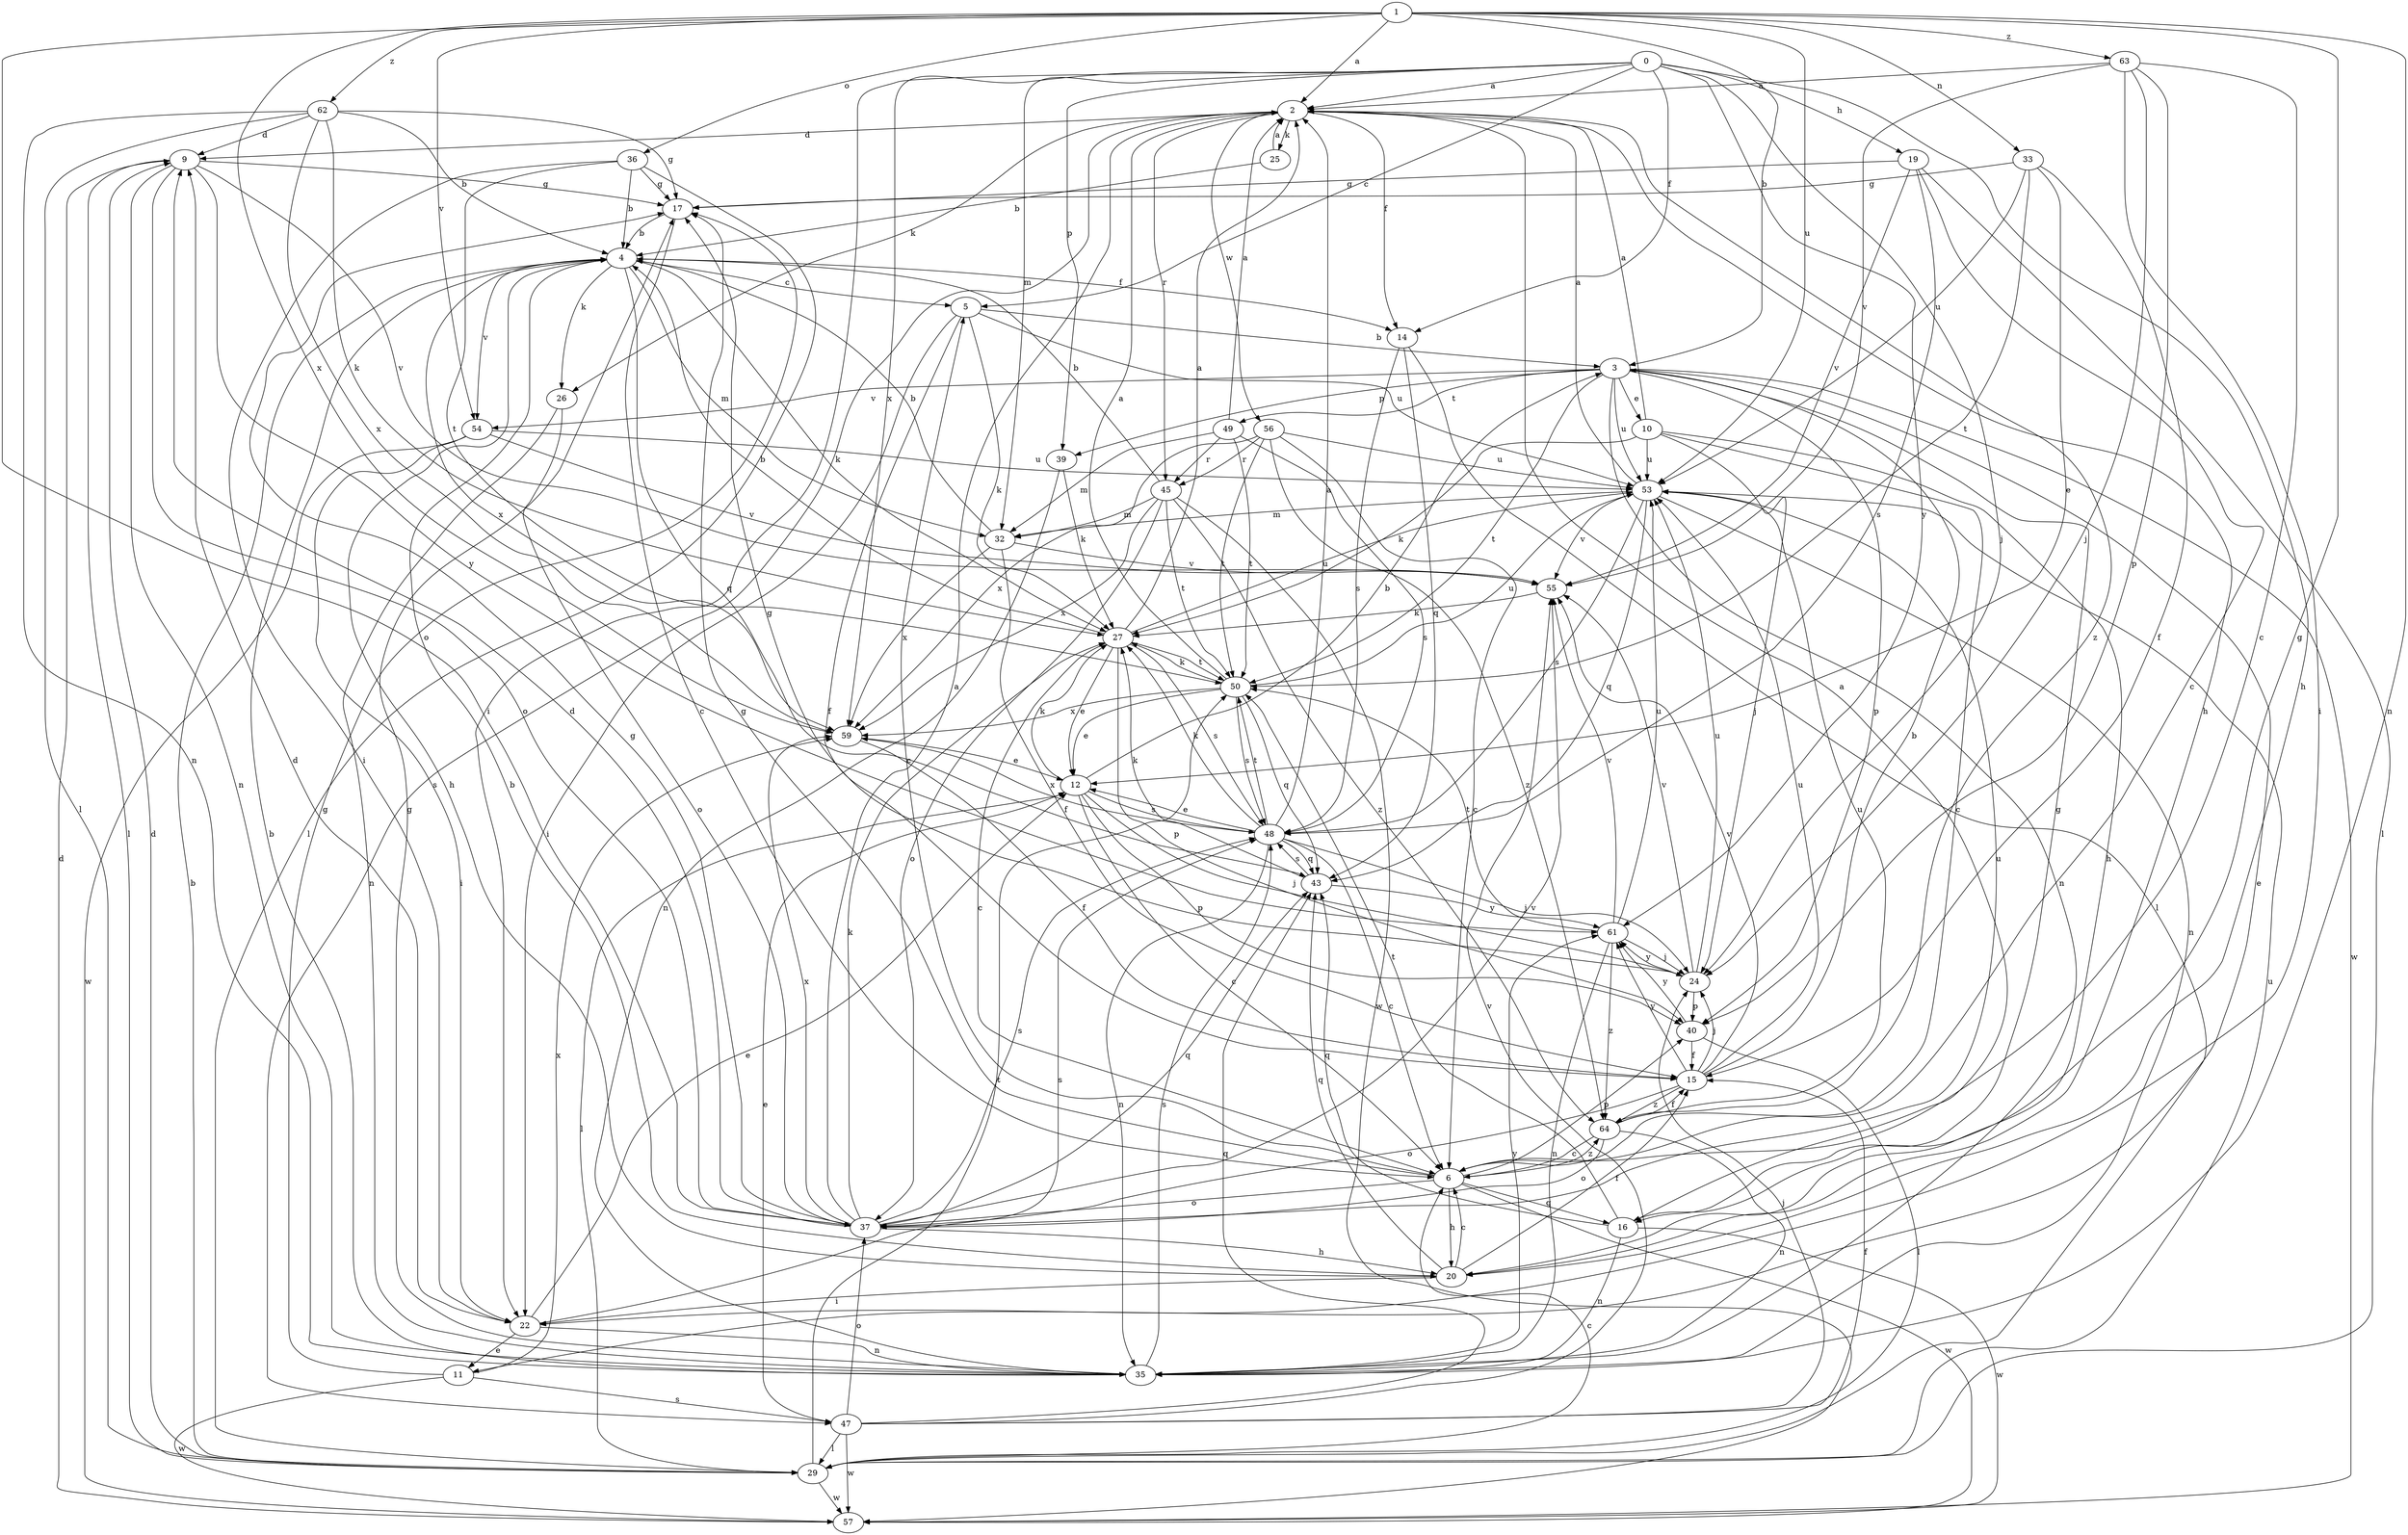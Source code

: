 strict digraph  {
0;
1;
2;
3;
4;
5;
6;
9;
10;
11;
12;
14;
15;
16;
17;
19;
20;
22;
24;
25;
26;
27;
29;
32;
33;
35;
36;
37;
39;
40;
43;
45;
47;
48;
49;
50;
53;
54;
55;
56;
57;
59;
61;
62;
63;
64;
0 -> 2  [label=a];
0 -> 5  [label=c];
0 -> 14  [label=f];
0 -> 19  [label=h];
0 -> 20  [label=h];
0 -> 22  [label=i];
0 -> 24  [label=j];
0 -> 32  [label=m];
0 -> 39  [label=p];
0 -> 59  [label=x];
0 -> 61  [label=y];
1 -> 2  [label=a];
1 -> 3  [label=b];
1 -> 16  [label=g];
1 -> 33  [label=n];
1 -> 35  [label=n];
1 -> 36  [label=o];
1 -> 37  [label=o];
1 -> 53  [label=u];
1 -> 54  [label=v];
1 -> 59  [label=x];
1 -> 62  [label=z];
1 -> 63  [label=z];
2 -> 9  [label=d];
2 -> 14  [label=f];
2 -> 20  [label=h];
2 -> 25  [label=k];
2 -> 26  [label=k];
2 -> 45  [label=r];
2 -> 47  [label=s];
2 -> 56  [label=w];
2 -> 64  [label=z];
3 -> 10  [label=e];
3 -> 11  [label=e];
3 -> 16  [label=g];
3 -> 35  [label=n];
3 -> 39  [label=p];
3 -> 40  [label=p];
3 -> 49  [label=t];
3 -> 50  [label=t];
3 -> 53  [label=u];
3 -> 54  [label=v];
3 -> 57  [label=w];
4 -> 5  [label=c];
4 -> 14  [label=f];
4 -> 20  [label=h];
4 -> 26  [label=k];
4 -> 27  [label=k];
4 -> 32  [label=m];
4 -> 43  [label=q];
4 -> 54  [label=v];
4 -> 59  [label=x];
5 -> 3  [label=b];
5 -> 15  [label=f];
5 -> 22  [label=i];
5 -> 27  [label=k];
5 -> 53  [label=u];
6 -> 5  [label=c];
6 -> 16  [label=g];
6 -> 17  [label=g];
6 -> 20  [label=h];
6 -> 37  [label=o];
6 -> 40  [label=p];
6 -> 57  [label=w];
6 -> 64  [label=z];
9 -> 17  [label=g];
9 -> 29  [label=l];
9 -> 35  [label=n];
9 -> 37  [label=o];
9 -> 55  [label=v];
9 -> 61  [label=y];
10 -> 2  [label=a];
10 -> 6  [label=c];
10 -> 20  [label=h];
10 -> 24  [label=j];
10 -> 27  [label=k];
10 -> 53  [label=u];
11 -> 17  [label=g];
11 -> 47  [label=s];
11 -> 57  [label=w];
11 -> 59  [label=x];
12 -> 3  [label=b];
12 -> 6  [label=c];
12 -> 24  [label=j];
12 -> 27  [label=k];
12 -> 29  [label=l];
12 -> 40  [label=p];
12 -> 48  [label=s];
14 -> 29  [label=l];
14 -> 43  [label=q];
14 -> 48  [label=s];
15 -> 3  [label=b];
15 -> 24  [label=j];
15 -> 37  [label=o];
15 -> 53  [label=u];
15 -> 55  [label=v];
15 -> 61  [label=y];
15 -> 64  [label=z];
16 -> 2  [label=a];
16 -> 35  [label=n];
16 -> 43  [label=q];
16 -> 50  [label=t];
16 -> 57  [label=w];
17 -> 4  [label=b];
17 -> 6  [label=c];
19 -> 6  [label=c];
19 -> 17  [label=g];
19 -> 29  [label=l];
19 -> 48  [label=s];
19 -> 55  [label=v];
20 -> 4  [label=b];
20 -> 6  [label=c];
20 -> 15  [label=f];
20 -> 22  [label=i];
20 -> 43  [label=q];
22 -> 9  [label=d];
22 -> 11  [label=e];
22 -> 12  [label=e];
22 -> 35  [label=n];
22 -> 48  [label=s];
24 -> 17  [label=g];
24 -> 40  [label=p];
24 -> 53  [label=u];
24 -> 55  [label=v];
24 -> 61  [label=y];
25 -> 2  [label=a];
25 -> 4  [label=b];
26 -> 35  [label=n];
26 -> 37  [label=o];
27 -> 2  [label=a];
27 -> 4  [label=b];
27 -> 6  [label=c];
27 -> 12  [label=e];
27 -> 40  [label=p];
27 -> 48  [label=s];
27 -> 50  [label=t];
27 -> 53  [label=u];
29 -> 4  [label=b];
29 -> 6  [label=c];
29 -> 9  [label=d];
29 -> 50  [label=t];
29 -> 53  [label=u];
29 -> 57  [label=w];
32 -> 4  [label=b];
32 -> 15  [label=f];
32 -> 55  [label=v];
32 -> 59  [label=x];
33 -> 12  [label=e];
33 -> 15  [label=f];
33 -> 17  [label=g];
33 -> 50  [label=t];
33 -> 53  [label=u];
35 -> 4  [label=b];
35 -> 17  [label=g];
35 -> 48  [label=s];
35 -> 61  [label=y];
36 -> 4  [label=b];
36 -> 17  [label=g];
36 -> 22  [label=i];
36 -> 29  [label=l];
36 -> 50  [label=t];
37 -> 2  [label=a];
37 -> 9  [label=d];
37 -> 17  [label=g];
37 -> 20  [label=h];
37 -> 27  [label=k];
37 -> 43  [label=q];
37 -> 48  [label=s];
37 -> 53  [label=u];
37 -> 55  [label=v];
37 -> 59  [label=x];
39 -> 27  [label=k];
39 -> 35  [label=n];
40 -> 15  [label=f];
40 -> 29  [label=l];
40 -> 61  [label=y];
43 -> 27  [label=k];
43 -> 48  [label=s];
43 -> 61  [label=y];
45 -> 4  [label=b];
45 -> 32  [label=m];
45 -> 37  [label=o];
45 -> 50  [label=t];
45 -> 57  [label=w];
45 -> 59  [label=x];
45 -> 64  [label=z];
47 -> 12  [label=e];
47 -> 15  [label=f];
47 -> 24  [label=j];
47 -> 29  [label=l];
47 -> 37  [label=o];
47 -> 43  [label=q];
47 -> 55  [label=v];
47 -> 57  [label=w];
48 -> 2  [label=a];
48 -> 6  [label=c];
48 -> 12  [label=e];
48 -> 24  [label=j];
48 -> 27  [label=k];
48 -> 35  [label=n];
48 -> 43  [label=q];
48 -> 50  [label=t];
48 -> 59  [label=x];
49 -> 2  [label=a];
49 -> 32  [label=m];
49 -> 45  [label=r];
49 -> 48  [label=s];
49 -> 50  [label=t];
50 -> 2  [label=a];
50 -> 12  [label=e];
50 -> 27  [label=k];
50 -> 43  [label=q];
50 -> 48  [label=s];
50 -> 53  [label=u];
50 -> 59  [label=x];
53 -> 2  [label=a];
53 -> 32  [label=m];
53 -> 35  [label=n];
53 -> 43  [label=q];
53 -> 48  [label=s];
53 -> 55  [label=v];
54 -> 22  [label=i];
54 -> 53  [label=u];
54 -> 55  [label=v];
54 -> 57  [label=w];
55 -> 27  [label=k];
56 -> 6  [label=c];
56 -> 45  [label=r];
56 -> 50  [label=t];
56 -> 53  [label=u];
56 -> 59  [label=x];
56 -> 64  [label=z];
57 -> 9  [label=d];
59 -> 12  [label=e];
59 -> 15  [label=f];
61 -> 24  [label=j];
61 -> 35  [label=n];
61 -> 50  [label=t];
61 -> 53  [label=u];
61 -> 55  [label=v];
61 -> 64  [label=z];
62 -> 4  [label=b];
62 -> 9  [label=d];
62 -> 17  [label=g];
62 -> 27  [label=k];
62 -> 29  [label=l];
62 -> 35  [label=n];
62 -> 59  [label=x];
63 -> 2  [label=a];
63 -> 6  [label=c];
63 -> 22  [label=i];
63 -> 24  [label=j];
63 -> 40  [label=p];
63 -> 55  [label=v];
64 -> 6  [label=c];
64 -> 15  [label=f];
64 -> 35  [label=n];
64 -> 37  [label=o];
64 -> 53  [label=u];
}
